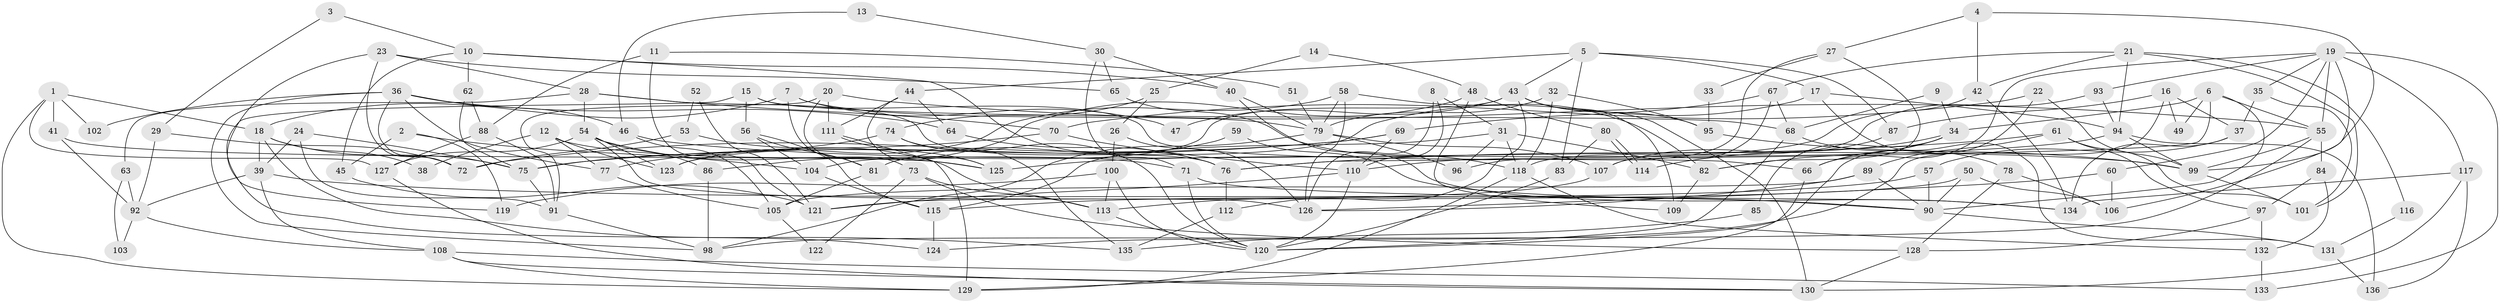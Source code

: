 // Generated by graph-tools (version 1.1) at 2025/51/03/09/25 04:51:19]
// undirected, 136 vertices, 272 edges
graph export_dot {
graph [start="1"]
  node [color=gray90,style=filled];
  1;
  2;
  3;
  4;
  5;
  6;
  7;
  8;
  9;
  10;
  11;
  12;
  13;
  14;
  15;
  16;
  17;
  18;
  19;
  20;
  21;
  22;
  23;
  24;
  25;
  26;
  27;
  28;
  29;
  30;
  31;
  32;
  33;
  34;
  35;
  36;
  37;
  38;
  39;
  40;
  41;
  42;
  43;
  44;
  45;
  46;
  47;
  48;
  49;
  50;
  51;
  52;
  53;
  54;
  55;
  56;
  57;
  58;
  59;
  60;
  61;
  62;
  63;
  64;
  65;
  66;
  67;
  68;
  69;
  70;
  71;
  72;
  73;
  74;
  75;
  76;
  77;
  78;
  79;
  80;
  81;
  82;
  83;
  84;
  85;
  86;
  87;
  88;
  89;
  90;
  91;
  92;
  93;
  94;
  95;
  96;
  97;
  98;
  99;
  100;
  101;
  102;
  103;
  104;
  105;
  106;
  107;
  108;
  109;
  110;
  111;
  112;
  113;
  114;
  115;
  116;
  117;
  118;
  119;
  120;
  121;
  122;
  123;
  124;
  125;
  126;
  127;
  128;
  129;
  130;
  131;
  132;
  133;
  134;
  135;
  136;
  1 -- 129;
  1 -- 18;
  1 -- 41;
  1 -- 102;
  1 -- 127;
  2 -- 104;
  2 -- 119;
  2 -- 45;
  3 -- 10;
  3 -- 29;
  4 -- 99;
  4 -- 27;
  4 -- 42;
  5 -- 44;
  5 -- 83;
  5 -- 17;
  5 -- 43;
  5 -- 87;
  6 -- 90;
  6 -- 55;
  6 -- 34;
  6 -- 49;
  6 -- 76;
  7 -- 79;
  7 -- 18;
  7 -- 47;
  7 -- 81;
  8 -- 126;
  8 -- 110;
  8 -- 31;
  9 -- 68;
  9 -- 34;
  10 -- 76;
  10 -- 40;
  10 -- 45;
  10 -- 62;
  11 -- 121;
  11 -- 88;
  11 -- 51;
  12 -- 77;
  12 -- 123;
  12 -- 38;
  12 -- 71;
  13 -- 46;
  13 -- 30;
  14 -- 48;
  14 -- 25;
  15 -- 66;
  15 -- 68;
  15 -- 56;
  15 -- 124;
  16 -- 37;
  16 -- 124;
  16 -- 49;
  16 -- 87;
  17 -- 131;
  17 -- 94;
  17 -- 123;
  18 -- 75;
  18 -- 39;
  18 -- 38;
  18 -- 135;
  19 -- 35;
  19 -- 117;
  19 -- 55;
  19 -- 60;
  19 -- 66;
  19 -- 93;
  19 -- 106;
  19 -- 133;
  20 -- 111;
  20 -- 55;
  20 -- 73;
  20 -- 91;
  21 -- 42;
  21 -- 101;
  21 -- 67;
  21 -- 94;
  21 -- 116;
  22 -- 99;
  22 -- 70;
  22 -- 120;
  23 -- 72;
  23 -- 65;
  23 -- 28;
  23 -- 119;
  24 -- 91;
  24 -- 39;
  24 -- 75;
  25 -- 26;
  25 -- 74;
  26 -- 100;
  26 -- 126;
  27 -- 82;
  27 -- 96;
  27 -- 33;
  28 -- 76;
  28 -- 54;
  28 -- 63;
  28 -- 70;
  29 -- 72;
  29 -- 92;
  30 -- 71;
  30 -- 40;
  30 -- 65;
  31 -- 118;
  31 -- 82;
  31 -- 96;
  31 -- 115;
  32 -- 118;
  32 -- 79;
  32 -- 95;
  33 -- 95;
  34 -- 82;
  34 -- 66;
  34 -- 85;
  34 -- 114;
  35 -- 101;
  35 -- 37;
  36 -- 77;
  36 -- 98;
  36 -- 46;
  36 -- 64;
  36 -- 72;
  36 -- 102;
  37 -- 57;
  37 -- 134;
  39 -- 90;
  39 -- 92;
  39 -- 108;
  40 -- 134;
  40 -- 79;
  41 -- 125;
  41 -- 92;
  42 -- 110;
  42 -- 134;
  43 -- 95;
  43 -- 47;
  43 -- 104;
  43 -- 109;
  43 -- 112;
  43 -- 130;
  44 -- 125;
  44 -- 111;
  44 -- 64;
  45 -- 121;
  46 -- 99;
  46 -- 105;
  48 -- 86;
  48 -- 109;
  48 -- 80;
  50 -- 121;
  50 -- 106;
  50 -- 90;
  51 -- 79;
  52 -- 53;
  52 -- 121;
  53 -- 113;
  53 -- 72;
  54 -- 126;
  54 -- 86;
  54 -- 123;
  54 -- 125;
  54 -- 127;
  55 -- 84;
  55 -- 98;
  55 -- 99;
  56 -- 104;
  56 -- 81;
  56 -- 115;
  57 -- 115;
  57 -- 90;
  58 -- 123;
  58 -- 79;
  58 -- 82;
  58 -- 126;
  59 -- 90;
  59 -- 81;
  60 -- 126;
  60 -- 106;
  61 -- 97;
  61 -- 76;
  61 -- 89;
  61 -- 101;
  62 -- 75;
  62 -- 88;
  63 -- 92;
  63 -- 103;
  64 -- 76;
  65 -- 118;
  66 -- 129;
  67 -- 68;
  67 -- 69;
  67 -- 107;
  68 -- 120;
  68 -- 78;
  69 -- 75;
  69 -- 72;
  69 -- 110;
  70 -- 110;
  70 -- 77;
  71 -- 120;
  71 -- 134;
  73 -- 113;
  73 -- 122;
  73 -- 128;
  74 -- 75;
  74 -- 135;
  74 -- 120;
  75 -- 91;
  76 -- 112;
  77 -- 105;
  78 -- 128;
  78 -- 106;
  79 -- 107;
  79 -- 98;
  79 -- 96;
  80 -- 114;
  80 -- 114;
  80 -- 83;
  81 -- 105;
  82 -- 109;
  83 -- 120;
  84 -- 132;
  84 -- 97;
  85 -- 135;
  86 -- 98;
  87 -- 107;
  88 -- 127;
  88 -- 91;
  89 -- 105;
  89 -- 90;
  89 -- 126;
  90 -- 131;
  91 -- 98;
  92 -- 108;
  92 -- 103;
  93 -- 94;
  93 -- 118;
  94 -- 99;
  94 -- 125;
  94 -- 136;
  95 -- 99;
  97 -- 132;
  97 -- 128;
  99 -- 101;
  100 -- 120;
  100 -- 113;
  100 -- 119;
  104 -- 115;
  105 -- 122;
  107 -- 113;
  108 -- 130;
  108 -- 129;
  108 -- 133;
  110 -- 120;
  110 -- 121;
  111 -- 125;
  111 -- 129;
  112 -- 135;
  113 -- 120;
  115 -- 124;
  116 -- 131;
  117 -- 130;
  117 -- 134;
  117 -- 136;
  118 -- 129;
  118 -- 132;
  127 -- 130;
  128 -- 130;
  131 -- 136;
  132 -- 133;
}
